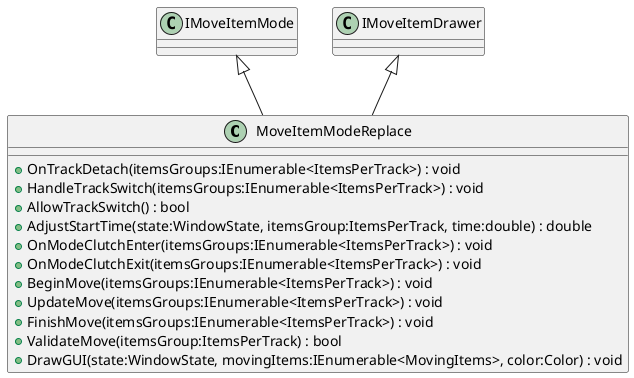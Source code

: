 @startuml
class MoveItemModeReplace {
    + OnTrackDetach(itemsGroups:IEnumerable<ItemsPerTrack>) : void
    + HandleTrackSwitch(itemsGroups:IEnumerable<ItemsPerTrack>) : void
    + AllowTrackSwitch() : bool
    + AdjustStartTime(state:WindowState, itemsGroup:ItemsPerTrack, time:double) : double
    + OnModeClutchEnter(itemsGroups:IEnumerable<ItemsPerTrack>) : void
    + OnModeClutchExit(itemsGroups:IEnumerable<ItemsPerTrack>) : void
    + BeginMove(itemsGroups:IEnumerable<ItemsPerTrack>) : void
    + UpdateMove(itemsGroups:IEnumerable<ItemsPerTrack>) : void
    + FinishMove(itemsGroups:IEnumerable<ItemsPerTrack>) : void
    + ValidateMove(itemsGroup:ItemsPerTrack) : bool
    + DrawGUI(state:WindowState, movingItems:IEnumerable<MovingItems>, color:Color) : void
}
IMoveItemMode <|-- MoveItemModeReplace
IMoveItemDrawer <|-- MoveItemModeReplace
@enduml
